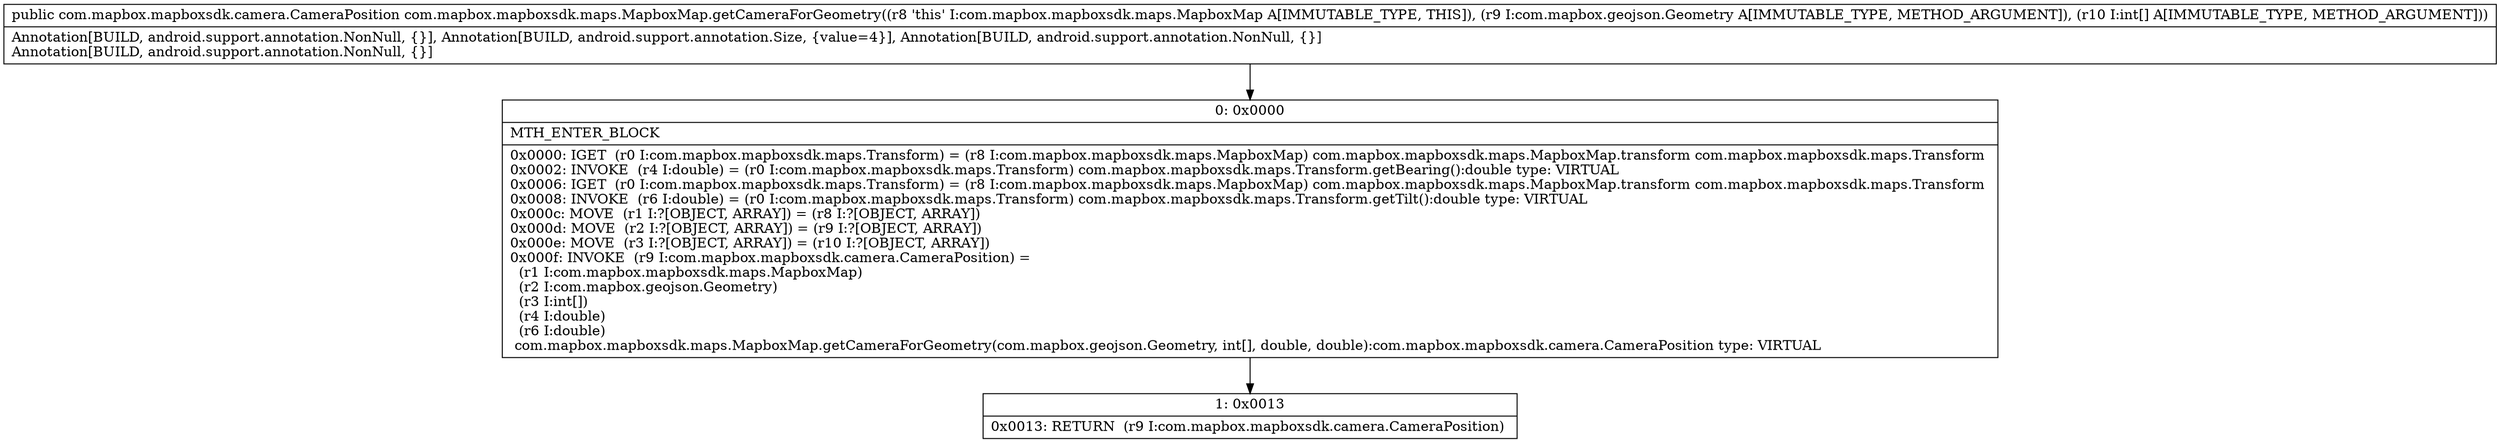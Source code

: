 digraph "CFG forcom.mapbox.mapboxsdk.maps.MapboxMap.getCameraForGeometry(Lcom\/mapbox\/geojson\/Geometry;[I)Lcom\/mapbox\/mapboxsdk\/camera\/CameraPosition;" {
Node_0 [shape=record,label="{0\:\ 0x0000|MTH_ENTER_BLOCK\l|0x0000: IGET  (r0 I:com.mapbox.mapboxsdk.maps.Transform) = (r8 I:com.mapbox.mapboxsdk.maps.MapboxMap) com.mapbox.mapboxsdk.maps.MapboxMap.transform com.mapbox.mapboxsdk.maps.Transform \l0x0002: INVOKE  (r4 I:double) = (r0 I:com.mapbox.mapboxsdk.maps.Transform) com.mapbox.mapboxsdk.maps.Transform.getBearing():double type: VIRTUAL \l0x0006: IGET  (r0 I:com.mapbox.mapboxsdk.maps.Transform) = (r8 I:com.mapbox.mapboxsdk.maps.MapboxMap) com.mapbox.mapboxsdk.maps.MapboxMap.transform com.mapbox.mapboxsdk.maps.Transform \l0x0008: INVOKE  (r6 I:double) = (r0 I:com.mapbox.mapboxsdk.maps.Transform) com.mapbox.mapboxsdk.maps.Transform.getTilt():double type: VIRTUAL \l0x000c: MOVE  (r1 I:?[OBJECT, ARRAY]) = (r8 I:?[OBJECT, ARRAY]) \l0x000d: MOVE  (r2 I:?[OBJECT, ARRAY]) = (r9 I:?[OBJECT, ARRAY]) \l0x000e: MOVE  (r3 I:?[OBJECT, ARRAY]) = (r10 I:?[OBJECT, ARRAY]) \l0x000f: INVOKE  (r9 I:com.mapbox.mapboxsdk.camera.CameraPosition) = \l  (r1 I:com.mapbox.mapboxsdk.maps.MapboxMap)\l  (r2 I:com.mapbox.geojson.Geometry)\l  (r3 I:int[])\l  (r4 I:double)\l  (r6 I:double)\l com.mapbox.mapboxsdk.maps.MapboxMap.getCameraForGeometry(com.mapbox.geojson.Geometry, int[], double, double):com.mapbox.mapboxsdk.camera.CameraPosition type: VIRTUAL \l}"];
Node_1 [shape=record,label="{1\:\ 0x0013|0x0013: RETURN  (r9 I:com.mapbox.mapboxsdk.camera.CameraPosition) \l}"];
MethodNode[shape=record,label="{public com.mapbox.mapboxsdk.camera.CameraPosition com.mapbox.mapboxsdk.maps.MapboxMap.getCameraForGeometry((r8 'this' I:com.mapbox.mapboxsdk.maps.MapboxMap A[IMMUTABLE_TYPE, THIS]), (r9 I:com.mapbox.geojson.Geometry A[IMMUTABLE_TYPE, METHOD_ARGUMENT]), (r10 I:int[] A[IMMUTABLE_TYPE, METHOD_ARGUMENT]))  | Annotation[BUILD, android.support.annotation.NonNull, \{\}], Annotation[BUILD, android.support.annotation.Size, \{value=4\}], Annotation[BUILD, android.support.annotation.NonNull, \{\}]\lAnnotation[BUILD, android.support.annotation.NonNull, \{\}]\l}"];
MethodNode -> Node_0;
Node_0 -> Node_1;
}

